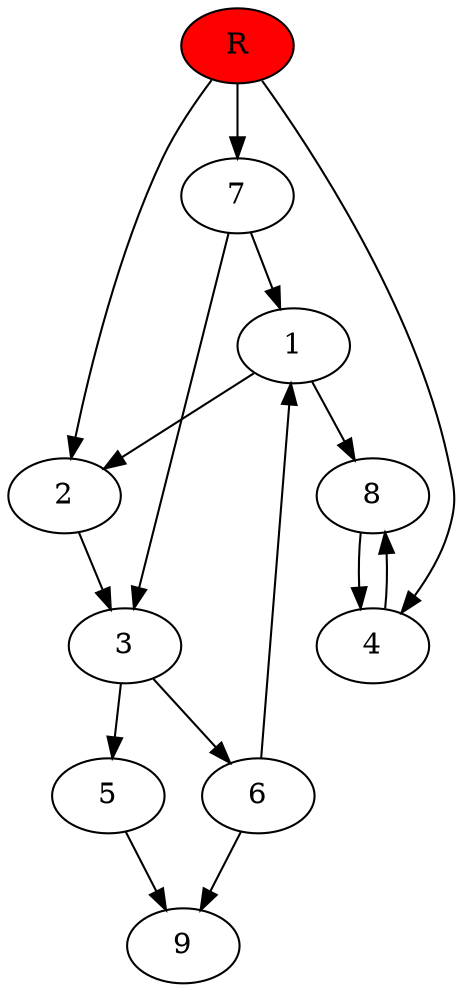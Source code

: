 digraph prb79903 {
	1
	2
	3
	4
	5
	6
	7
	8
	R [fillcolor="#ff0000" style=filled]
	1 -> 2
	1 -> 8
	2 -> 3
	3 -> 5
	3 -> 6
	4 -> 8
	5 -> 9
	6 -> 1
	6 -> 9
	7 -> 1
	7 -> 3
	8 -> 4
	R -> 2
	R -> 4
	R -> 7
}
